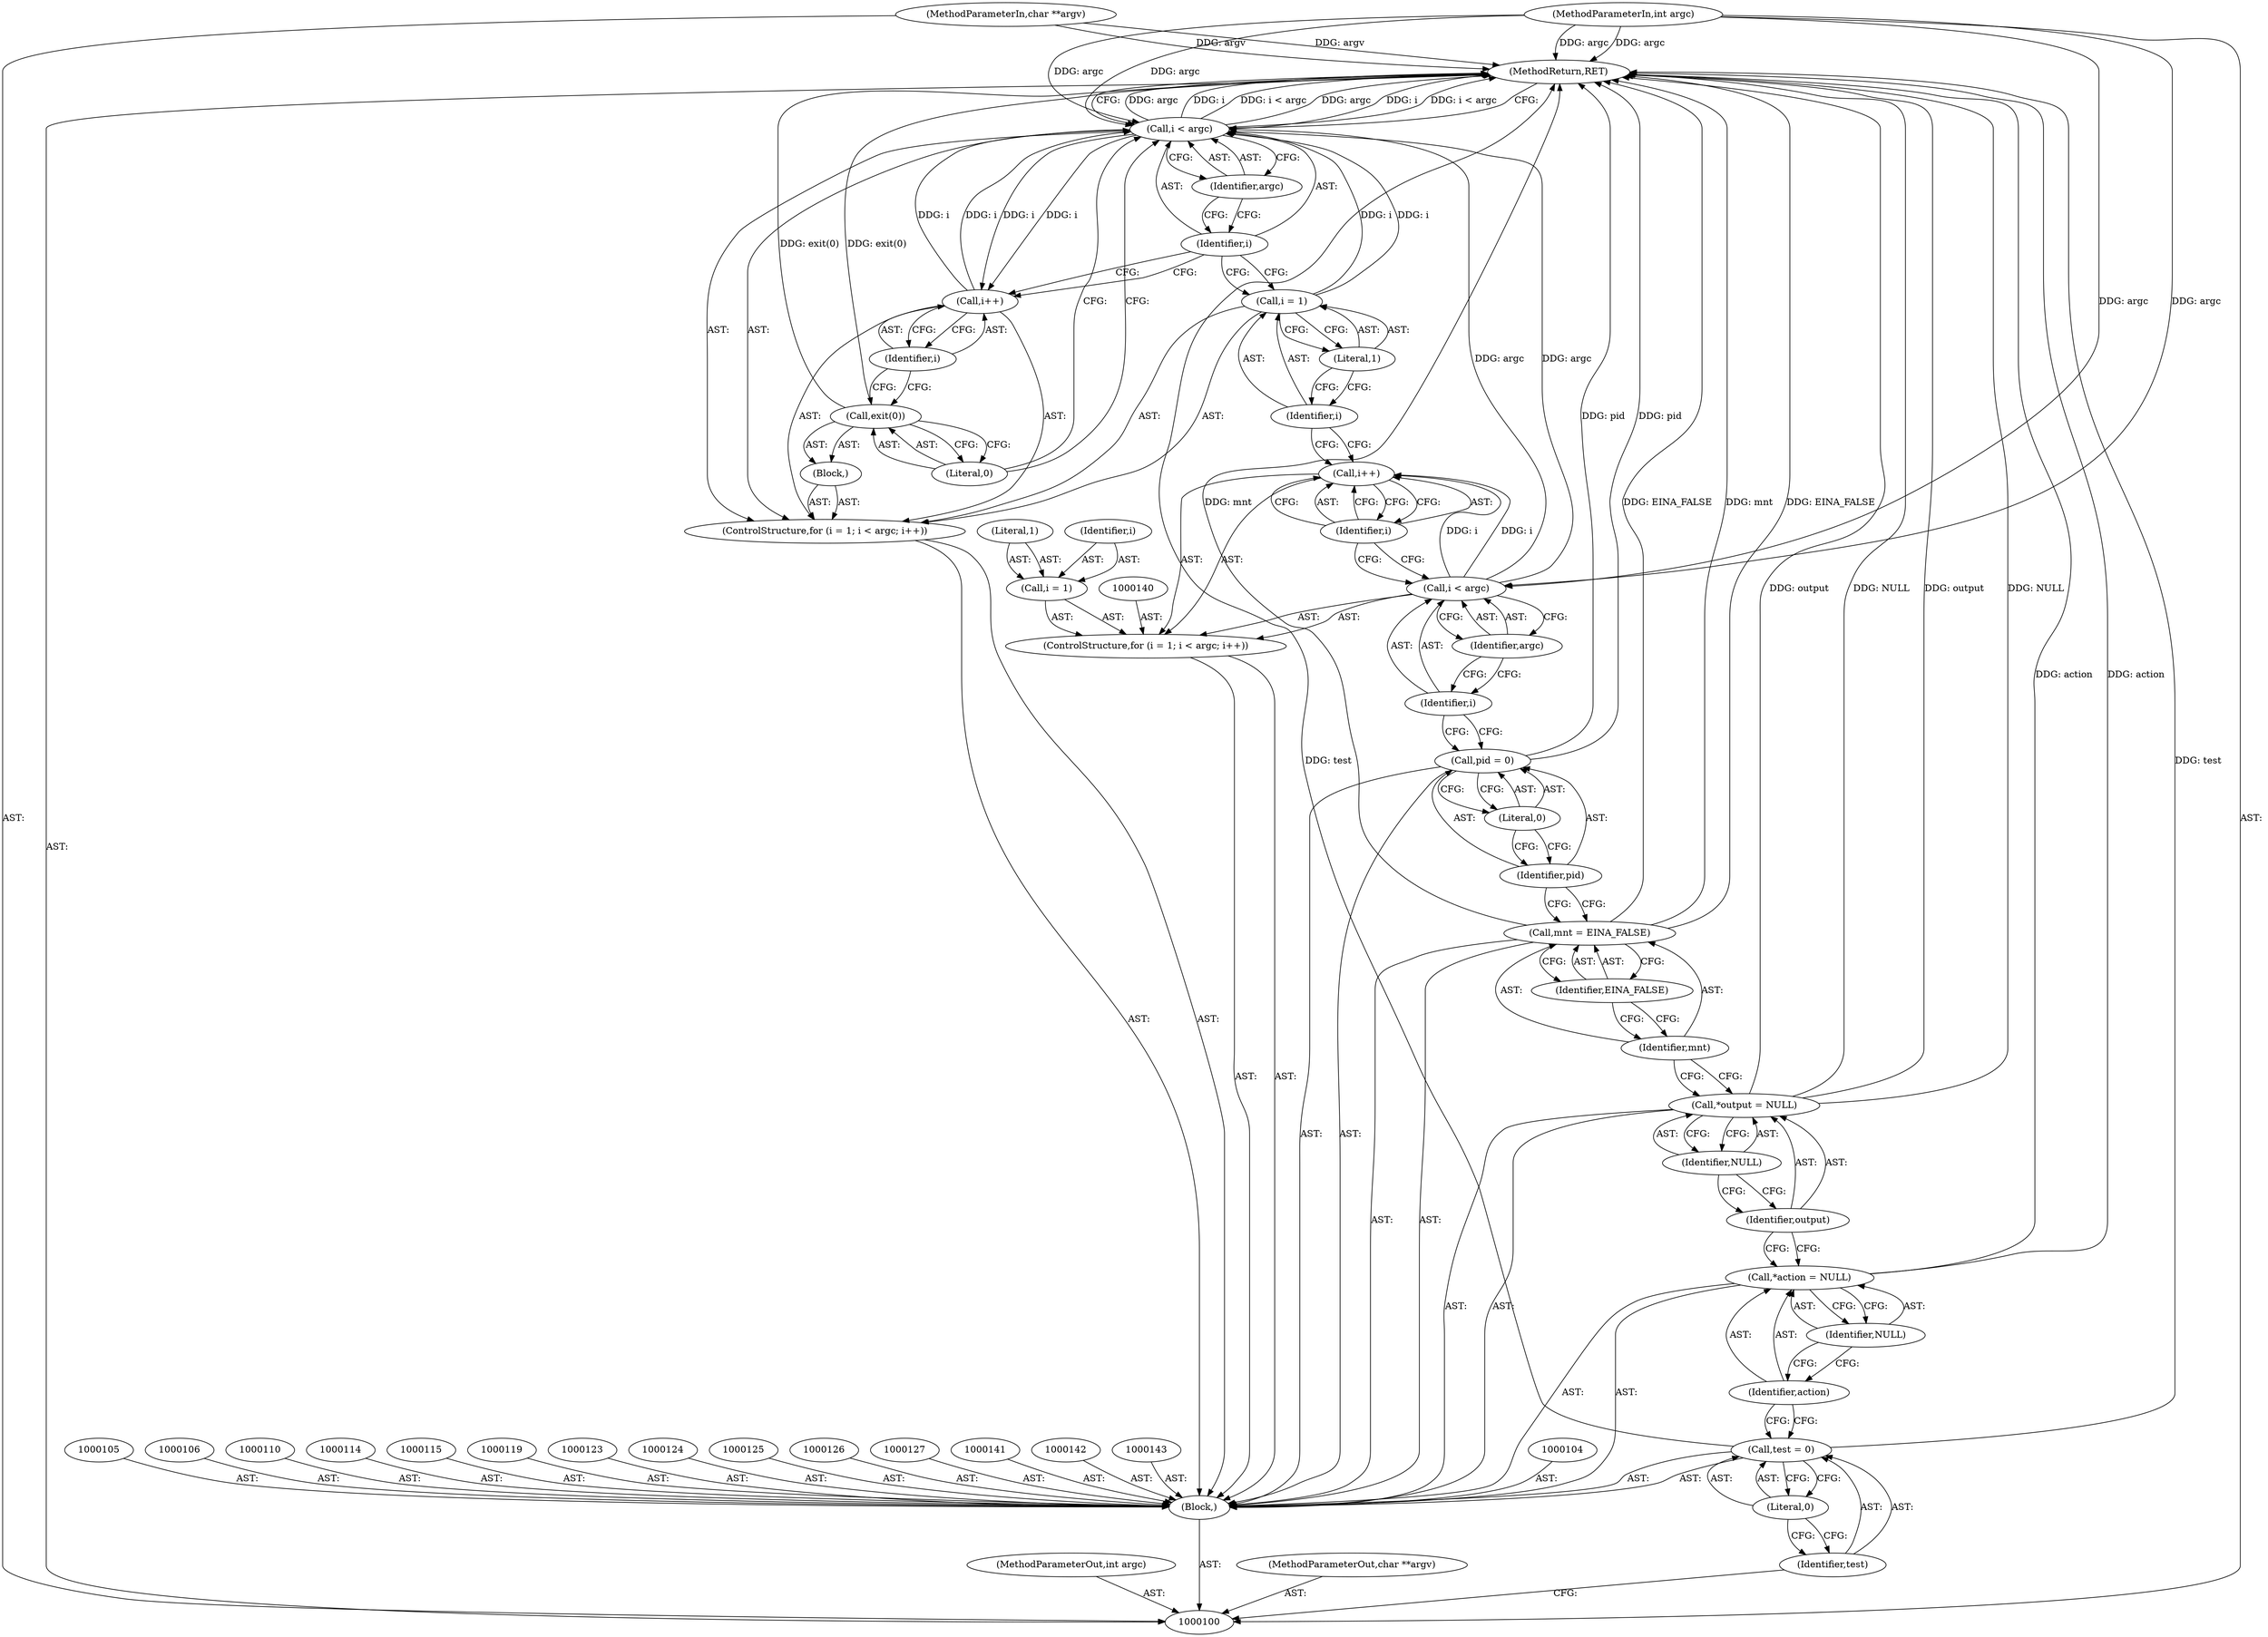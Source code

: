 digraph "0_enlightment_bb4a21e98656fe2c7d98ba2163e6defe9a630e2b_0" {
"1000156" [label="(MethodReturn,RET)"];
"1000101" [label="(MethodParameterIn,int argc)"];
"1000185" [label="(MethodParameterOut,int argc)"];
"1000130" [label="(Literal,0)"];
"1000128" [label="(Call,pid = 0)"];
"1000129" [label="(Identifier,pid)"];
"1000134" [label="(Literal,1)"];
"1000135" [label="(Call,i < argc)"];
"1000136" [label="(Identifier,i)"];
"1000137" [label="(Identifier,argc)"];
"1000138" [label="(Call,i++)"];
"1000139" [label="(Identifier,i)"];
"1000131" [label="(ControlStructure,for (i = 1; i < argc; i++))"];
"1000132" [label="(Call,i = 1)"];
"1000133" [label="(Identifier,i)"];
"1000102" [label="(MethodParameterIn,char **argv)"];
"1000186" [label="(MethodParameterOut,char **argv)"];
"1000147" [label="(Literal,1)"];
"1000148" [label="(Call,i < argc)"];
"1000149" [label="(Identifier,i)"];
"1000150" [label="(Identifier,argc)"];
"1000151" [label="(Call,i++)"];
"1000152" [label="(Identifier,i)"];
"1000144" [label="(ControlStructure,for (i = 1; i < argc; i++))"];
"1000145" [label="(Call,i = 1)"];
"1000146" [label="(Identifier,i)"];
"1000153" [label="(Block,)"];
"1000154" [label="(Call,exit(0))"];
"1000155" [label="(Literal,0)"];
"1000103" [label="(Block,)"];
"1000109" [label="(Literal,0)"];
"1000107" [label="(Call,test = 0)"];
"1000108" [label="(Identifier,test)"];
"1000113" [label="(Identifier,NULL)"];
"1000111" [label="(Call,*action = NULL)"];
"1000112" [label="(Identifier,action)"];
"1000118" [label="(Identifier,NULL)"];
"1000116" [label="(Call,*output = NULL)"];
"1000117" [label="(Identifier,output)"];
"1000120" [label="(Call,mnt = EINA_FALSE)"];
"1000121" [label="(Identifier,mnt)"];
"1000122" [label="(Identifier,EINA_FALSE)"];
"1000156" -> "1000100"  [label="AST: "];
"1000156" -> "1000148"  [label="CFG: "];
"1000116" -> "1000156"  [label="DDG: output"];
"1000116" -> "1000156"  [label="DDG: NULL"];
"1000107" -> "1000156"  [label="DDG: test"];
"1000128" -> "1000156"  [label="DDG: pid"];
"1000120" -> "1000156"  [label="DDG: mnt"];
"1000120" -> "1000156"  [label="DDG: EINA_FALSE"];
"1000154" -> "1000156"  [label="DDG: exit(0)"];
"1000148" -> "1000156"  [label="DDG: argc"];
"1000148" -> "1000156"  [label="DDG: i"];
"1000148" -> "1000156"  [label="DDG: i < argc"];
"1000102" -> "1000156"  [label="DDG: argv"];
"1000111" -> "1000156"  [label="DDG: action"];
"1000101" -> "1000156"  [label="DDG: argc"];
"1000101" -> "1000100"  [label="AST: "];
"1000101" -> "1000156"  [label="DDG: argc"];
"1000101" -> "1000135"  [label="DDG: argc"];
"1000101" -> "1000148"  [label="DDG: argc"];
"1000185" -> "1000100"  [label="AST: "];
"1000130" -> "1000128"  [label="AST: "];
"1000130" -> "1000129"  [label="CFG: "];
"1000128" -> "1000130"  [label="CFG: "];
"1000128" -> "1000103"  [label="AST: "];
"1000128" -> "1000130"  [label="CFG: "];
"1000129" -> "1000128"  [label="AST: "];
"1000130" -> "1000128"  [label="AST: "];
"1000136" -> "1000128"  [label="CFG: "];
"1000128" -> "1000156"  [label="DDG: pid"];
"1000129" -> "1000128"  [label="AST: "];
"1000129" -> "1000120"  [label="CFG: "];
"1000130" -> "1000129"  [label="CFG: "];
"1000134" -> "1000132"  [label="AST: "];
"1000135" -> "1000131"  [label="AST: "];
"1000135" -> "1000137"  [label="CFG: "];
"1000136" -> "1000135"  [label="AST: "];
"1000137" -> "1000135"  [label="AST: "];
"1000139" -> "1000135"  [label="CFG: "];
"1000101" -> "1000135"  [label="DDG: argc"];
"1000135" -> "1000138"  [label="DDG: i"];
"1000135" -> "1000148"  [label="DDG: argc"];
"1000136" -> "1000135"  [label="AST: "];
"1000136" -> "1000128"  [label="CFG: "];
"1000137" -> "1000136"  [label="CFG: "];
"1000137" -> "1000135"  [label="AST: "];
"1000137" -> "1000136"  [label="CFG: "];
"1000135" -> "1000137"  [label="CFG: "];
"1000138" -> "1000131"  [label="AST: "];
"1000138" -> "1000139"  [label="CFG: "];
"1000139" -> "1000138"  [label="AST: "];
"1000139" -> "1000138"  [label="CFG: "];
"1000146" -> "1000138"  [label="CFG: "];
"1000135" -> "1000138"  [label="DDG: i"];
"1000139" -> "1000138"  [label="AST: "];
"1000139" -> "1000135"  [label="CFG: "];
"1000139" -> "1000138"  [label="CFG: "];
"1000138" -> "1000139"  [label="CFG: "];
"1000131" -> "1000103"  [label="AST: "];
"1000132" -> "1000131"  [label="AST: "];
"1000135" -> "1000131"  [label="AST: "];
"1000138" -> "1000131"  [label="AST: "];
"1000140" -> "1000131"  [label="AST: "];
"1000132" -> "1000131"  [label="AST: "];
"1000133" -> "1000132"  [label="AST: "];
"1000134" -> "1000132"  [label="AST: "];
"1000133" -> "1000132"  [label="AST: "];
"1000102" -> "1000100"  [label="AST: "];
"1000102" -> "1000156"  [label="DDG: argv"];
"1000186" -> "1000100"  [label="AST: "];
"1000147" -> "1000145"  [label="AST: "];
"1000147" -> "1000146"  [label="CFG: "];
"1000145" -> "1000147"  [label="CFG: "];
"1000148" -> "1000144"  [label="AST: "];
"1000148" -> "1000150"  [label="CFG: "];
"1000149" -> "1000148"  [label="AST: "];
"1000150" -> "1000148"  [label="AST: "];
"1000155" -> "1000148"  [label="CFG: "];
"1000156" -> "1000148"  [label="CFG: "];
"1000148" -> "1000156"  [label="DDG: argc"];
"1000148" -> "1000156"  [label="DDG: i"];
"1000148" -> "1000156"  [label="DDG: i < argc"];
"1000151" -> "1000148"  [label="DDG: i"];
"1000145" -> "1000148"  [label="DDG: i"];
"1000135" -> "1000148"  [label="DDG: argc"];
"1000101" -> "1000148"  [label="DDG: argc"];
"1000148" -> "1000151"  [label="DDG: i"];
"1000149" -> "1000148"  [label="AST: "];
"1000149" -> "1000145"  [label="CFG: "];
"1000149" -> "1000151"  [label="CFG: "];
"1000150" -> "1000149"  [label="CFG: "];
"1000150" -> "1000148"  [label="AST: "];
"1000150" -> "1000149"  [label="CFG: "];
"1000148" -> "1000150"  [label="CFG: "];
"1000151" -> "1000144"  [label="AST: "];
"1000151" -> "1000152"  [label="CFG: "];
"1000152" -> "1000151"  [label="AST: "];
"1000149" -> "1000151"  [label="CFG: "];
"1000151" -> "1000148"  [label="DDG: i"];
"1000148" -> "1000151"  [label="DDG: i"];
"1000152" -> "1000151"  [label="AST: "];
"1000152" -> "1000154"  [label="CFG: "];
"1000151" -> "1000152"  [label="CFG: "];
"1000144" -> "1000103"  [label="AST: "];
"1000145" -> "1000144"  [label="AST: "];
"1000148" -> "1000144"  [label="AST: "];
"1000151" -> "1000144"  [label="AST: "];
"1000153" -> "1000144"  [label="AST: "];
"1000145" -> "1000144"  [label="AST: "];
"1000145" -> "1000147"  [label="CFG: "];
"1000146" -> "1000145"  [label="AST: "];
"1000147" -> "1000145"  [label="AST: "];
"1000149" -> "1000145"  [label="CFG: "];
"1000145" -> "1000148"  [label="DDG: i"];
"1000146" -> "1000145"  [label="AST: "];
"1000146" -> "1000138"  [label="CFG: "];
"1000147" -> "1000146"  [label="CFG: "];
"1000153" -> "1000144"  [label="AST: "];
"1000154" -> "1000153"  [label="AST: "];
"1000154" -> "1000153"  [label="AST: "];
"1000154" -> "1000155"  [label="CFG: "];
"1000155" -> "1000154"  [label="AST: "];
"1000152" -> "1000154"  [label="CFG: "];
"1000154" -> "1000156"  [label="DDG: exit(0)"];
"1000155" -> "1000154"  [label="AST: "];
"1000155" -> "1000148"  [label="CFG: "];
"1000154" -> "1000155"  [label="CFG: "];
"1000103" -> "1000100"  [label="AST: "];
"1000104" -> "1000103"  [label="AST: "];
"1000105" -> "1000103"  [label="AST: "];
"1000106" -> "1000103"  [label="AST: "];
"1000107" -> "1000103"  [label="AST: "];
"1000110" -> "1000103"  [label="AST: "];
"1000111" -> "1000103"  [label="AST: "];
"1000114" -> "1000103"  [label="AST: "];
"1000115" -> "1000103"  [label="AST: "];
"1000116" -> "1000103"  [label="AST: "];
"1000119" -> "1000103"  [label="AST: "];
"1000120" -> "1000103"  [label="AST: "];
"1000123" -> "1000103"  [label="AST: "];
"1000124" -> "1000103"  [label="AST: "];
"1000125" -> "1000103"  [label="AST: "];
"1000126" -> "1000103"  [label="AST: "];
"1000127" -> "1000103"  [label="AST: "];
"1000128" -> "1000103"  [label="AST: "];
"1000131" -> "1000103"  [label="AST: "];
"1000141" -> "1000103"  [label="AST: "];
"1000142" -> "1000103"  [label="AST: "];
"1000143" -> "1000103"  [label="AST: "];
"1000144" -> "1000103"  [label="AST: "];
"1000109" -> "1000107"  [label="AST: "];
"1000109" -> "1000108"  [label="CFG: "];
"1000107" -> "1000109"  [label="CFG: "];
"1000107" -> "1000103"  [label="AST: "];
"1000107" -> "1000109"  [label="CFG: "];
"1000108" -> "1000107"  [label="AST: "];
"1000109" -> "1000107"  [label="AST: "];
"1000112" -> "1000107"  [label="CFG: "];
"1000107" -> "1000156"  [label="DDG: test"];
"1000108" -> "1000107"  [label="AST: "];
"1000108" -> "1000100"  [label="CFG: "];
"1000109" -> "1000108"  [label="CFG: "];
"1000113" -> "1000111"  [label="AST: "];
"1000113" -> "1000112"  [label="CFG: "];
"1000111" -> "1000113"  [label="CFG: "];
"1000111" -> "1000103"  [label="AST: "];
"1000111" -> "1000113"  [label="CFG: "];
"1000112" -> "1000111"  [label="AST: "];
"1000113" -> "1000111"  [label="AST: "];
"1000117" -> "1000111"  [label="CFG: "];
"1000111" -> "1000156"  [label="DDG: action"];
"1000112" -> "1000111"  [label="AST: "];
"1000112" -> "1000107"  [label="CFG: "];
"1000113" -> "1000112"  [label="CFG: "];
"1000118" -> "1000116"  [label="AST: "];
"1000118" -> "1000117"  [label="CFG: "];
"1000116" -> "1000118"  [label="CFG: "];
"1000116" -> "1000103"  [label="AST: "];
"1000116" -> "1000118"  [label="CFG: "];
"1000117" -> "1000116"  [label="AST: "];
"1000118" -> "1000116"  [label="AST: "];
"1000121" -> "1000116"  [label="CFG: "];
"1000116" -> "1000156"  [label="DDG: output"];
"1000116" -> "1000156"  [label="DDG: NULL"];
"1000117" -> "1000116"  [label="AST: "];
"1000117" -> "1000111"  [label="CFG: "];
"1000118" -> "1000117"  [label="CFG: "];
"1000120" -> "1000103"  [label="AST: "];
"1000120" -> "1000122"  [label="CFG: "];
"1000121" -> "1000120"  [label="AST: "];
"1000122" -> "1000120"  [label="AST: "];
"1000129" -> "1000120"  [label="CFG: "];
"1000120" -> "1000156"  [label="DDG: mnt"];
"1000120" -> "1000156"  [label="DDG: EINA_FALSE"];
"1000121" -> "1000120"  [label="AST: "];
"1000121" -> "1000116"  [label="CFG: "];
"1000122" -> "1000121"  [label="CFG: "];
"1000122" -> "1000120"  [label="AST: "];
"1000122" -> "1000121"  [label="CFG: "];
"1000120" -> "1000122"  [label="CFG: "];
}

